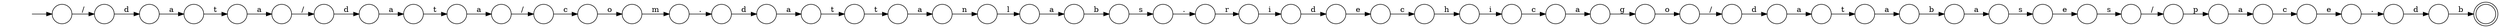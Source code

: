 digraph Automaton {
  rankdir = LR;
  0 [shape=circle,label=""];
  0 -> 5 [label="c"]
  1 [shape=circle,label=""];
  1 -> 34 [label="t"]
  2 [shape=circle,label=""];
  2 -> 45 [label="t"]
  3 [shape=circle,label=""];
  3 -> 18 [label="a"]
  4 [shape=circle,label=""];
  4 -> 17 [label="i"]
  5 [shape=circle,label=""];
  5 -> 16 [label="e"]
  6 [shape=circle,label=""];
  6 -> 2 [label="a"]
  7 [shape=circle,label=""];
  7 -> 4 [label="h"]
  8 [shape=circle,label=""];
  8 -> 0 [label="a"]
  9 [shape=circle,label=""];
  9 -> 37 [label="g"]
  10 [shape=circle,label=""];
  10 -> 13 [label="."]
  11 [shape=circle,label=""];
  11 -> 43 [label="/"]
  12 [shape=circle,label=""];
  12 -> 7 [label="c"]
  13 [shape=circle,label=""];
  13 -> 46 [label="r"]
  14 [shape=circle,label=""];
  14 -> 40 [label="a"]
  15 [shape=circle,label=""];
  15 -> 51 [label="m"]
  16 [shape=circle,label=""];
  16 -> 31 [label="."]
  17 [shape=circle,label=""];
  17 -> 25 [label="c"]
  18 [shape=circle,label=""];
  18 -> 52 [label="t"]
  19 [shape=circle,label=""];
  19 -> 22 [label="a"]
  20 [shape=circle,label=""];
  20 -> 12 [label="e"]
  21 [shape=circle,label=""];
  initial [shape=plaintext,label=""];
  initial -> 21
  21 -> 44 [label="/"]
  22 [shape=circle,label=""];
  22 -> 38 [label="s"]
  23 [shape=circle,label=""];
  23 -> 14 [label="l"]
  24 [shape=circle,label=""];
  24 -> 19 [label="b"]
  25 [shape=circle,label=""];
  25 -> 9 [label="a"]
  26 [shape=circle,label=""];
  26 -> 23 [label="n"]
  27 [shape=circle,label=""];
  27 -> 28 [label="d"]
  28 [shape=circle,label=""];
  28 -> 41 [label="a"]
  29 [shape=circle,label=""];
  29 -> 26 [label="a"]
  30 [shape=circle,label=""];
  30 -> 49 [label="c"]
  31 [shape=circle,label=""];
  31 -> 32 [label="d"]
  32 [shape=circle,label=""];
  32 -> 50 [label="b"]
  33 [shape=circle,label=""];
  33 -> 11 [label="s"]
  34 [shape=circle,label=""];
  34 -> 36 [label="a"]
  35 [shape=circle,label=""];
  35 -> 10 [label="s"]
  36 [shape=circle,label=""];
  36 -> 55 [label="/"]
  37 [shape=circle,label=""];
  37 -> 53 [label="o"]
  38 [shape=circle,label=""];
  38 -> 33 [label="e"]
  39 [shape=circle,label=""];
  39 -> 24 [label="a"]
  40 [shape=circle,label=""];
  40 -> 35 [label="b"]
  41 [shape=circle,label=""];
  41 -> 39 [label="t"]
  42 [shape=circle,label=""];
  42 -> 30 [label="/"]
  43 [shape=circle,label=""];
  43 -> 8 [label="p"]
  44 [shape=circle,label=""];
  44 -> 47 [label="d"]
  45 [shape=circle,label=""];
  45 -> 29 [label="t"]
  46 [shape=circle,label=""];
  46 -> 48 [label="i"]
  47 [shape=circle,label=""];
  47 -> 1 [label="a"]
  48 [shape=circle,label=""];
  48 -> 20 [label="d"]
  49 [shape=circle,label=""];
  49 -> 15 [label="o"]
  50 [shape=doublecircle,label=""];
  51 [shape=circle,label=""];
  51 -> 54 [label="."]
  52 [shape=circle,label=""];
  52 -> 42 [label="a"]
  53 [shape=circle,label=""];
  53 -> 27 [label="/"]
  54 [shape=circle,label=""];
  54 -> 6 [label="d"]
  55 [shape=circle,label=""];
  55 -> 3 [label="d"]
}
